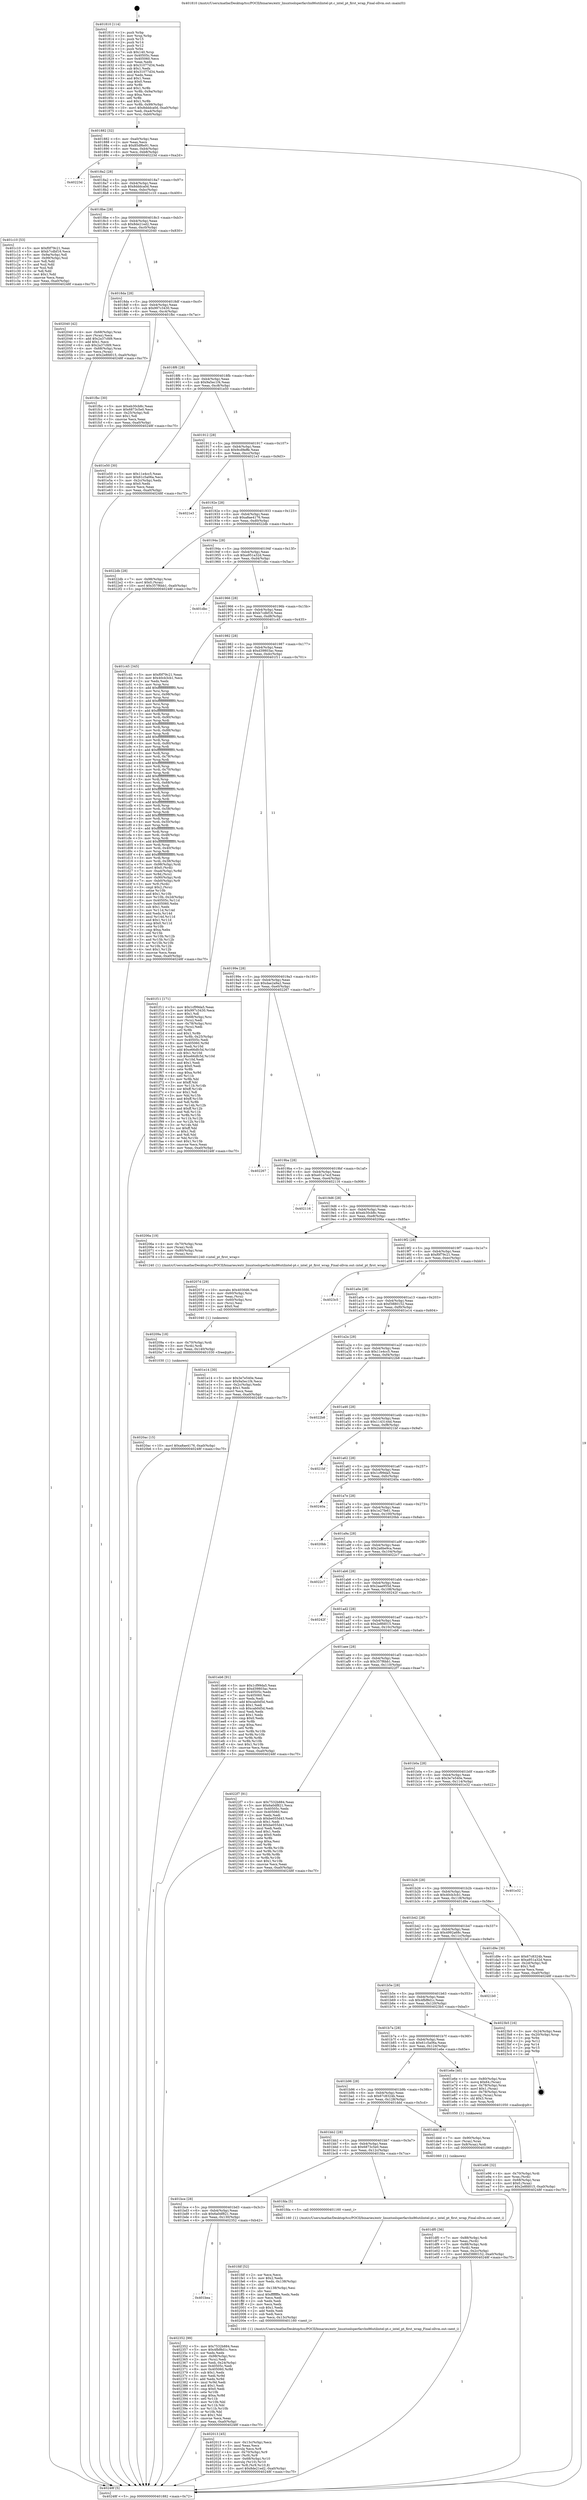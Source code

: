 digraph "0x401810" {
  label = "0x401810 (/mnt/c/Users/mathe/Desktop/tcc/POCII/binaries/extr_linuxtoolsperfarchx86utilintel-pt.c_intel_pt_first_wrap_Final-ollvm.out::main(0))"
  labelloc = "t"
  node[shape=record]

  Entry [label="",width=0.3,height=0.3,shape=circle,fillcolor=black,style=filled]
  "0x401882" [label="{
     0x401882 [32]\l
     | [instrs]\l
     &nbsp;&nbsp;0x401882 \<+6\>: mov -0xa0(%rbp),%eax\l
     &nbsp;&nbsp;0x401888 \<+2\>: mov %eax,%ecx\l
     &nbsp;&nbsp;0x40188a \<+6\>: sub $0x85df6e91,%ecx\l
     &nbsp;&nbsp;0x401890 \<+6\>: mov %eax,-0xb4(%rbp)\l
     &nbsp;&nbsp;0x401896 \<+6\>: mov %ecx,-0xb8(%rbp)\l
     &nbsp;&nbsp;0x40189c \<+6\>: je 000000000040223d \<main+0xa2d\>\l
  }"]
  "0x40223d" [label="{
     0x40223d\l
  }", style=dashed]
  "0x4018a2" [label="{
     0x4018a2 [28]\l
     | [instrs]\l
     &nbsp;&nbsp;0x4018a2 \<+5\>: jmp 00000000004018a7 \<main+0x97\>\l
     &nbsp;&nbsp;0x4018a7 \<+6\>: mov -0xb4(%rbp),%eax\l
     &nbsp;&nbsp;0x4018ad \<+5\>: sub $0x8dddca0d,%eax\l
     &nbsp;&nbsp;0x4018b2 \<+6\>: mov %eax,-0xbc(%rbp)\l
     &nbsp;&nbsp;0x4018b8 \<+6\>: je 0000000000401c10 \<main+0x400\>\l
  }"]
  Exit [label="",width=0.3,height=0.3,shape=circle,fillcolor=black,style=filled,peripheries=2]
  "0x401c10" [label="{
     0x401c10 [53]\l
     | [instrs]\l
     &nbsp;&nbsp;0x401c10 \<+5\>: mov $0xf0f79c21,%eax\l
     &nbsp;&nbsp;0x401c15 \<+5\>: mov $0xb7cdbf16,%ecx\l
     &nbsp;&nbsp;0x401c1a \<+6\>: mov -0x9a(%rbp),%dl\l
     &nbsp;&nbsp;0x401c20 \<+7\>: mov -0x99(%rbp),%sil\l
     &nbsp;&nbsp;0x401c27 \<+3\>: mov %dl,%dil\l
     &nbsp;&nbsp;0x401c2a \<+3\>: and %sil,%dil\l
     &nbsp;&nbsp;0x401c2d \<+3\>: xor %sil,%dl\l
     &nbsp;&nbsp;0x401c30 \<+3\>: or %dl,%dil\l
     &nbsp;&nbsp;0x401c33 \<+4\>: test $0x1,%dil\l
     &nbsp;&nbsp;0x401c37 \<+3\>: cmovne %ecx,%eax\l
     &nbsp;&nbsp;0x401c3a \<+6\>: mov %eax,-0xa0(%rbp)\l
     &nbsp;&nbsp;0x401c40 \<+5\>: jmp 000000000040248f \<main+0xc7f\>\l
  }"]
  "0x4018be" [label="{
     0x4018be [28]\l
     | [instrs]\l
     &nbsp;&nbsp;0x4018be \<+5\>: jmp 00000000004018c3 \<main+0xb3\>\l
     &nbsp;&nbsp;0x4018c3 \<+6\>: mov -0xb4(%rbp),%eax\l
     &nbsp;&nbsp;0x4018c9 \<+5\>: sub $0x8de21ed2,%eax\l
     &nbsp;&nbsp;0x4018ce \<+6\>: mov %eax,-0xc0(%rbp)\l
     &nbsp;&nbsp;0x4018d4 \<+6\>: je 0000000000402040 \<main+0x830\>\l
  }"]
  "0x40248f" [label="{
     0x40248f [5]\l
     | [instrs]\l
     &nbsp;&nbsp;0x40248f \<+5\>: jmp 0000000000401882 \<main+0x72\>\l
  }"]
  "0x401810" [label="{
     0x401810 [114]\l
     | [instrs]\l
     &nbsp;&nbsp;0x401810 \<+1\>: push %rbp\l
     &nbsp;&nbsp;0x401811 \<+3\>: mov %rsp,%rbp\l
     &nbsp;&nbsp;0x401814 \<+2\>: push %r15\l
     &nbsp;&nbsp;0x401816 \<+2\>: push %r14\l
     &nbsp;&nbsp;0x401818 \<+2\>: push %r12\l
     &nbsp;&nbsp;0x40181a \<+1\>: push %rbx\l
     &nbsp;&nbsp;0x40181b \<+7\>: sub $0x140,%rsp\l
     &nbsp;&nbsp;0x401822 \<+7\>: mov 0x40505c,%eax\l
     &nbsp;&nbsp;0x401829 \<+7\>: mov 0x405060,%ecx\l
     &nbsp;&nbsp;0x401830 \<+2\>: mov %eax,%edx\l
     &nbsp;&nbsp;0x401832 \<+6\>: sub $0x31077d34,%edx\l
     &nbsp;&nbsp;0x401838 \<+3\>: sub $0x1,%edx\l
     &nbsp;&nbsp;0x40183b \<+6\>: add $0x31077d34,%edx\l
     &nbsp;&nbsp;0x401841 \<+3\>: imul %edx,%eax\l
     &nbsp;&nbsp;0x401844 \<+3\>: and $0x1,%eax\l
     &nbsp;&nbsp;0x401847 \<+3\>: cmp $0x0,%eax\l
     &nbsp;&nbsp;0x40184a \<+4\>: sete %r8b\l
     &nbsp;&nbsp;0x40184e \<+4\>: and $0x1,%r8b\l
     &nbsp;&nbsp;0x401852 \<+7\>: mov %r8b,-0x9a(%rbp)\l
     &nbsp;&nbsp;0x401859 \<+3\>: cmp $0xa,%ecx\l
     &nbsp;&nbsp;0x40185c \<+4\>: setl %r8b\l
     &nbsp;&nbsp;0x401860 \<+4\>: and $0x1,%r8b\l
     &nbsp;&nbsp;0x401864 \<+7\>: mov %r8b,-0x99(%rbp)\l
     &nbsp;&nbsp;0x40186b \<+10\>: movl $0x8dddca0d,-0xa0(%rbp)\l
     &nbsp;&nbsp;0x401875 \<+6\>: mov %edi,-0xa4(%rbp)\l
     &nbsp;&nbsp;0x40187b \<+7\>: mov %rsi,-0xb0(%rbp)\l
  }"]
  "0x401bea" [label="{
     0x401bea\l
  }", style=dashed]
  "0x402040" [label="{
     0x402040 [42]\l
     | [instrs]\l
     &nbsp;&nbsp;0x402040 \<+4\>: mov -0x68(%rbp),%rax\l
     &nbsp;&nbsp;0x402044 \<+2\>: mov (%rax),%ecx\l
     &nbsp;&nbsp;0x402046 \<+6\>: add $0x2a37cfd9,%ecx\l
     &nbsp;&nbsp;0x40204c \<+3\>: add $0x1,%ecx\l
     &nbsp;&nbsp;0x40204f \<+6\>: sub $0x2a37cfd9,%ecx\l
     &nbsp;&nbsp;0x402055 \<+4\>: mov -0x68(%rbp),%rax\l
     &nbsp;&nbsp;0x402059 \<+2\>: mov %ecx,(%rax)\l
     &nbsp;&nbsp;0x40205b \<+10\>: movl $0x2e8fd015,-0xa0(%rbp)\l
     &nbsp;&nbsp;0x402065 \<+5\>: jmp 000000000040248f \<main+0xc7f\>\l
  }"]
  "0x4018da" [label="{
     0x4018da [28]\l
     | [instrs]\l
     &nbsp;&nbsp;0x4018da \<+5\>: jmp 00000000004018df \<main+0xcf\>\l
     &nbsp;&nbsp;0x4018df \<+6\>: mov -0xb4(%rbp),%eax\l
     &nbsp;&nbsp;0x4018e5 \<+5\>: sub $0x997c3430,%eax\l
     &nbsp;&nbsp;0x4018ea \<+6\>: mov %eax,-0xc4(%rbp)\l
     &nbsp;&nbsp;0x4018f0 \<+6\>: je 0000000000401fbc \<main+0x7ac\>\l
  }"]
  "0x402352" [label="{
     0x402352 [99]\l
     | [instrs]\l
     &nbsp;&nbsp;0x402352 \<+5\>: mov $0x7532b884,%eax\l
     &nbsp;&nbsp;0x402357 \<+5\>: mov $0x4fbf8d1c,%ecx\l
     &nbsp;&nbsp;0x40235c \<+2\>: xor %edx,%edx\l
     &nbsp;&nbsp;0x40235e \<+7\>: mov -0x98(%rbp),%rsi\l
     &nbsp;&nbsp;0x402365 \<+2\>: mov (%rsi),%edi\l
     &nbsp;&nbsp;0x402367 \<+3\>: mov %edi,-0x24(%rbp)\l
     &nbsp;&nbsp;0x40236a \<+7\>: mov 0x40505c,%edi\l
     &nbsp;&nbsp;0x402371 \<+8\>: mov 0x405060,%r8d\l
     &nbsp;&nbsp;0x402379 \<+3\>: sub $0x1,%edx\l
     &nbsp;&nbsp;0x40237c \<+3\>: mov %edi,%r9d\l
     &nbsp;&nbsp;0x40237f \<+3\>: add %edx,%r9d\l
     &nbsp;&nbsp;0x402382 \<+4\>: imul %r9d,%edi\l
     &nbsp;&nbsp;0x402386 \<+3\>: and $0x1,%edi\l
     &nbsp;&nbsp;0x402389 \<+3\>: cmp $0x0,%edi\l
     &nbsp;&nbsp;0x40238c \<+4\>: sete %r10b\l
     &nbsp;&nbsp;0x402390 \<+4\>: cmp $0xa,%r8d\l
     &nbsp;&nbsp;0x402394 \<+4\>: setl %r11b\l
     &nbsp;&nbsp;0x402398 \<+3\>: mov %r10b,%bl\l
     &nbsp;&nbsp;0x40239b \<+3\>: and %r11b,%bl\l
     &nbsp;&nbsp;0x40239e \<+3\>: xor %r11b,%r10b\l
     &nbsp;&nbsp;0x4023a1 \<+3\>: or %r10b,%bl\l
     &nbsp;&nbsp;0x4023a4 \<+3\>: test $0x1,%bl\l
     &nbsp;&nbsp;0x4023a7 \<+3\>: cmovne %ecx,%eax\l
     &nbsp;&nbsp;0x4023aa \<+6\>: mov %eax,-0xa0(%rbp)\l
     &nbsp;&nbsp;0x4023b0 \<+5\>: jmp 000000000040248f \<main+0xc7f\>\l
  }"]
  "0x401fbc" [label="{
     0x401fbc [30]\l
     | [instrs]\l
     &nbsp;&nbsp;0x401fbc \<+5\>: mov $0xeb30cb8c,%eax\l
     &nbsp;&nbsp;0x401fc1 \<+5\>: mov $0x6873c5e0,%ecx\l
     &nbsp;&nbsp;0x401fc6 \<+3\>: mov -0x25(%rbp),%dl\l
     &nbsp;&nbsp;0x401fc9 \<+3\>: test $0x1,%dl\l
     &nbsp;&nbsp;0x401fcc \<+3\>: cmovne %ecx,%eax\l
     &nbsp;&nbsp;0x401fcf \<+6\>: mov %eax,-0xa0(%rbp)\l
     &nbsp;&nbsp;0x401fd5 \<+5\>: jmp 000000000040248f \<main+0xc7f\>\l
  }"]
  "0x4018f6" [label="{
     0x4018f6 [28]\l
     | [instrs]\l
     &nbsp;&nbsp;0x4018f6 \<+5\>: jmp 00000000004018fb \<main+0xeb\>\l
     &nbsp;&nbsp;0x4018fb \<+6\>: mov -0xb4(%rbp),%eax\l
     &nbsp;&nbsp;0x401901 \<+5\>: sub $0x9a5ec1f4,%eax\l
     &nbsp;&nbsp;0x401906 \<+6\>: mov %eax,-0xc8(%rbp)\l
     &nbsp;&nbsp;0x40190c \<+6\>: je 0000000000401e50 \<main+0x640\>\l
  }"]
  "0x4020ac" [label="{
     0x4020ac [15]\l
     | [instrs]\l
     &nbsp;&nbsp;0x4020ac \<+10\>: movl $0xa8ae4176,-0xa0(%rbp)\l
     &nbsp;&nbsp;0x4020b6 \<+5\>: jmp 000000000040248f \<main+0xc7f\>\l
  }"]
  "0x401e50" [label="{
     0x401e50 [30]\l
     | [instrs]\l
     &nbsp;&nbsp;0x401e50 \<+5\>: mov $0x11e4cc5,%eax\l
     &nbsp;&nbsp;0x401e55 \<+5\>: mov $0x61c5a06a,%ecx\l
     &nbsp;&nbsp;0x401e5a \<+3\>: mov -0x2c(%rbp),%edx\l
     &nbsp;&nbsp;0x401e5d \<+3\>: cmp $0x0,%edx\l
     &nbsp;&nbsp;0x401e60 \<+3\>: cmove %ecx,%eax\l
     &nbsp;&nbsp;0x401e63 \<+6\>: mov %eax,-0xa0(%rbp)\l
     &nbsp;&nbsp;0x401e69 \<+5\>: jmp 000000000040248f \<main+0xc7f\>\l
  }"]
  "0x401912" [label="{
     0x401912 [28]\l
     | [instrs]\l
     &nbsp;&nbsp;0x401912 \<+5\>: jmp 0000000000401917 \<main+0x107\>\l
     &nbsp;&nbsp;0x401917 \<+6\>: mov -0xb4(%rbp),%eax\l
     &nbsp;&nbsp;0x40191d \<+5\>: sub $0x9cd9effe,%eax\l
     &nbsp;&nbsp;0x401922 \<+6\>: mov %eax,-0xcc(%rbp)\l
     &nbsp;&nbsp;0x401928 \<+6\>: je 00000000004021e3 \<main+0x9d3\>\l
  }"]
  "0x40209a" [label="{
     0x40209a [18]\l
     | [instrs]\l
     &nbsp;&nbsp;0x40209a \<+4\>: mov -0x70(%rbp),%rdi\l
     &nbsp;&nbsp;0x40209e \<+3\>: mov (%rdi),%rdi\l
     &nbsp;&nbsp;0x4020a1 \<+6\>: mov %eax,-0x140(%rbp)\l
     &nbsp;&nbsp;0x4020a7 \<+5\>: call 0000000000401030 \<free@plt\>\l
     | [calls]\l
     &nbsp;&nbsp;0x401030 \{1\} (unknown)\l
  }"]
  "0x4021e3" [label="{
     0x4021e3\l
  }", style=dashed]
  "0x40192e" [label="{
     0x40192e [28]\l
     | [instrs]\l
     &nbsp;&nbsp;0x40192e \<+5\>: jmp 0000000000401933 \<main+0x123\>\l
     &nbsp;&nbsp;0x401933 \<+6\>: mov -0xb4(%rbp),%eax\l
     &nbsp;&nbsp;0x401939 \<+5\>: sub $0xa8ae4176,%eax\l
     &nbsp;&nbsp;0x40193e \<+6\>: mov %eax,-0xd0(%rbp)\l
     &nbsp;&nbsp;0x401944 \<+6\>: je 00000000004022db \<main+0xacb\>\l
  }"]
  "0x40207d" [label="{
     0x40207d [29]\l
     | [instrs]\l
     &nbsp;&nbsp;0x40207d \<+10\>: movabs $0x4030d6,%rdi\l
     &nbsp;&nbsp;0x402087 \<+4\>: mov -0x60(%rbp),%rsi\l
     &nbsp;&nbsp;0x40208b \<+2\>: mov %eax,(%rsi)\l
     &nbsp;&nbsp;0x40208d \<+4\>: mov -0x60(%rbp),%rsi\l
     &nbsp;&nbsp;0x402091 \<+2\>: mov (%rsi),%esi\l
     &nbsp;&nbsp;0x402093 \<+2\>: mov $0x0,%al\l
     &nbsp;&nbsp;0x402095 \<+5\>: call 0000000000401040 \<printf@plt\>\l
     | [calls]\l
     &nbsp;&nbsp;0x401040 \{1\} (unknown)\l
  }"]
  "0x4022db" [label="{
     0x4022db [28]\l
     | [instrs]\l
     &nbsp;&nbsp;0x4022db \<+7\>: mov -0x98(%rbp),%rax\l
     &nbsp;&nbsp;0x4022e2 \<+6\>: movl $0x0,(%rax)\l
     &nbsp;&nbsp;0x4022e8 \<+10\>: movl $0x357f6bb1,-0xa0(%rbp)\l
     &nbsp;&nbsp;0x4022f2 \<+5\>: jmp 000000000040248f \<main+0xc7f\>\l
  }"]
  "0x40194a" [label="{
     0x40194a [28]\l
     | [instrs]\l
     &nbsp;&nbsp;0x40194a \<+5\>: jmp 000000000040194f \<main+0x13f\>\l
     &nbsp;&nbsp;0x40194f \<+6\>: mov -0xb4(%rbp),%eax\l
     &nbsp;&nbsp;0x401955 \<+5\>: sub $0xa951a32d,%eax\l
     &nbsp;&nbsp;0x40195a \<+6\>: mov %eax,-0xd4(%rbp)\l
     &nbsp;&nbsp;0x401960 \<+6\>: je 0000000000401dbc \<main+0x5ac\>\l
  }"]
  "0x402013" [label="{
     0x402013 [45]\l
     | [instrs]\l
     &nbsp;&nbsp;0x402013 \<+6\>: mov -0x13c(%rbp),%ecx\l
     &nbsp;&nbsp;0x402019 \<+3\>: imul %eax,%ecx\l
     &nbsp;&nbsp;0x40201c \<+3\>: movslq %ecx,%r8\l
     &nbsp;&nbsp;0x40201f \<+4\>: mov -0x70(%rbp),%r9\l
     &nbsp;&nbsp;0x402023 \<+3\>: mov (%r9),%r9\l
     &nbsp;&nbsp;0x402026 \<+4\>: mov -0x68(%rbp),%r10\l
     &nbsp;&nbsp;0x40202a \<+3\>: movslq (%r10),%r10\l
     &nbsp;&nbsp;0x40202d \<+4\>: mov %r8,(%r9,%r10,8)\l
     &nbsp;&nbsp;0x402031 \<+10\>: movl $0x8de21ed2,-0xa0(%rbp)\l
     &nbsp;&nbsp;0x40203b \<+5\>: jmp 000000000040248f \<main+0xc7f\>\l
  }"]
  "0x401dbc" [label="{
     0x401dbc\l
  }", style=dashed]
  "0x401966" [label="{
     0x401966 [28]\l
     | [instrs]\l
     &nbsp;&nbsp;0x401966 \<+5\>: jmp 000000000040196b \<main+0x15b\>\l
     &nbsp;&nbsp;0x40196b \<+6\>: mov -0xb4(%rbp),%eax\l
     &nbsp;&nbsp;0x401971 \<+5\>: sub $0xb7cdbf16,%eax\l
     &nbsp;&nbsp;0x401976 \<+6\>: mov %eax,-0xd8(%rbp)\l
     &nbsp;&nbsp;0x40197c \<+6\>: je 0000000000401c45 \<main+0x435\>\l
  }"]
  "0x401fdf" [label="{
     0x401fdf [52]\l
     | [instrs]\l
     &nbsp;&nbsp;0x401fdf \<+2\>: xor %ecx,%ecx\l
     &nbsp;&nbsp;0x401fe1 \<+5\>: mov $0x2,%edx\l
     &nbsp;&nbsp;0x401fe6 \<+6\>: mov %edx,-0x138(%rbp)\l
     &nbsp;&nbsp;0x401fec \<+1\>: cltd\l
     &nbsp;&nbsp;0x401fed \<+6\>: mov -0x138(%rbp),%esi\l
     &nbsp;&nbsp;0x401ff3 \<+2\>: idiv %esi\l
     &nbsp;&nbsp;0x401ff5 \<+6\>: imul $0xfffffffe,%edx,%edx\l
     &nbsp;&nbsp;0x401ffb \<+2\>: mov %ecx,%edi\l
     &nbsp;&nbsp;0x401ffd \<+2\>: sub %edx,%edi\l
     &nbsp;&nbsp;0x401fff \<+2\>: mov %ecx,%edx\l
     &nbsp;&nbsp;0x402001 \<+3\>: sub $0x1,%edx\l
     &nbsp;&nbsp;0x402004 \<+2\>: add %edx,%edi\l
     &nbsp;&nbsp;0x402006 \<+2\>: sub %edi,%ecx\l
     &nbsp;&nbsp;0x402008 \<+6\>: mov %ecx,-0x13c(%rbp)\l
     &nbsp;&nbsp;0x40200e \<+5\>: call 0000000000401160 \<next_i\>\l
     | [calls]\l
     &nbsp;&nbsp;0x401160 \{1\} (/mnt/c/Users/mathe/Desktop/tcc/POCII/binaries/extr_linuxtoolsperfarchx86utilintel-pt.c_intel_pt_first_wrap_Final-ollvm.out::next_i)\l
  }"]
  "0x401c45" [label="{
     0x401c45 [345]\l
     | [instrs]\l
     &nbsp;&nbsp;0x401c45 \<+5\>: mov $0xf0f79c21,%eax\l
     &nbsp;&nbsp;0x401c4a \<+5\>: mov $0x40cb3cb1,%ecx\l
     &nbsp;&nbsp;0x401c4f \<+2\>: xor %edx,%edx\l
     &nbsp;&nbsp;0x401c51 \<+3\>: mov %rsp,%rsi\l
     &nbsp;&nbsp;0x401c54 \<+4\>: add $0xfffffffffffffff0,%rsi\l
     &nbsp;&nbsp;0x401c58 \<+3\>: mov %rsi,%rsp\l
     &nbsp;&nbsp;0x401c5b \<+7\>: mov %rsi,-0x98(%rbp)\l
     &nbsp;&nbsp;0x401c62 \<+3\>: mov %rsp,%rsi\l
     &nbsp;&nbsp;0x401c65 \<+4\>: add $0xfffffffffffffff0,%rsi\l
     &nbsp;&nbsp;0x401c69 \<+3\>: mov %rsi,%rsp\l
     &nbsp;&nbsp;0x401c6c \<+3\>: mov %rsp,%rdi\l
     &nbsp;&nbsp;0x401c6f \<+4\>: add $0xfffffffffffffff0,%rdi\l
     &nbsp;&nbsp;0x401c73 \<+3\>: mov %rdi,%rsp\l
     &nbsp;&nbsp;0x401c76 \<+7\>: mov %rdi,-0x90(%rbp)\l
     &nbsp;&nbsp;0x401c7d \<+3\>: mov %rsp,%rdi\l
     &nbsp;&nbsp;0x401c80 \<+4\>: add $0xfffffffffffffff0,%rdi\l
     &nbsp;&nbsp;0x401c84 \<+3\>: mov %rdi,%rsp\l
     &nbsp;&nbsp;0x401c87 \<+7\>: mov %rdi,-0x88(%rbp)\l
     &nbsp;&nbsp;0x401c8e \<+3\>: mov %rsp,%rdi\l
     &nbsp;&nbsp;0x401c91 \<+4\>: add $0xfffffffffffffff0,%rdi\l
     &nbsp;&nbsp;0x401c95 \<+3\>: mov %rdi,%rsp\l
     &nbsp;&nbsp;0x401c98 \<+4\>: mov %rdi,-0x80(%rbp)\l
     &nbsp;&nbsp;0x401c9c \<+3\>: mov %rsp,%rdi\l
     &nbsp;&nbsp;0x401c9f \<+4\>: add $0xfffffffffffffff0,%rdi\l
     &nbsp;&nbsp;0x401ca3 \<+3\>: mov %rdi,%rsp\l
     &nbsp;&nbsp;0x401ca6 \<+4\>: mov %rdi,-0x78(%rbp)\l
     &nbsp;&nbsp;0x401caa \<+3\>: mov %rsp,%rdi\l
     &nbsp;&nbsp;0x401cad \<+4\>: add $0xfffffffffffffff0,%rdi\l
     &nbsp;&nbsp;0x401cb1 \<+3\>: mov %rdi,%rsp\l
     &nbsp;&nbsp;0x401cb4 \<+4\>: mov %rdi,-0x70(%rbp)\l
     &nbsp;&nbsp;0x401cb8 \<+3\>: mov %rsp,%rdi\l
     &nbsp;&nbsp;0x401cbb \<+4\>: add $0xfffffffffffffff0,%rdi\l
     &nbsp;&nbsp;0x401cbf \<+3\>: mov %rdi,%rsp\l
     &nbsp;&nbsp;0x401cc2 \<+4\>: mov %rdi,-0x68(%rbp)\l
     &nbsp;&nbsp;0x401cc6 \<+3\>: mov %rsp,%rdi\l
     &nbsp;&nbsp;0x401cc9 \<+4\>: add $0xfffffffffffffff0,%rdi\l
     &nbsp;&nbsp;0x401ccd \<+3\>: mov %rdi,%rsp\l
     &nbsp;&nbsp;0x401cd0 \<+4\>: mov %rdi,-0x60(%rbp)\l
     &nbsp;&nbsp;0x401cd4 \<+3\>: mov %rsp,%rdi\l
     &nbsp;&nbsp;0x401cd7 \<+4\>: add $0xfffffffffffffff0,%rdi\l
     &nbsp;&nbsp;0x401cdb \<+3\>: mov %rdi,%rsp\l
     &nbsp;&nbsp;0x401cde \<+4\>: mov %rdi,-0x58(%rbp)\l
     &nbsp;&nbsp;0x401ce2 \<+3\>: mov %rsp,%rdi\l
     &nbsp;&nbsp;0x401ce5 \<+4\>: add $0xfffffffffffffff0,%rdi\l
     &nbsp;&nbsp;0x401ce9 \<+3\>: mov %rdi,%rsp\l
     &nbsp;&nbsp;0x401cec \<+4\>: mov %rdi,-0x50(%rbp)\l
     &nbsp;&nbsp;0x401cf0 \<+3\>: mov %rsp,%rdi\l
     &nbsp;&nbsp;0x401cf3 \<+4\>: add $0xfffffffffffffff0,%rdi\l
     &nbsp;&nbsp;0x401cf7 \<+3\>: mov %rdi,%rsp\l
     &nbsp;&nbsp;0x401cfa \<+4\>: mov %rdi,-0x48(%rbp)\l
     &nbsp;&nbsp;0x401cfe \<+3\>: mov %rsp,%rdi\l
     &nbsp;&nbsp;0x401d01 \<+4\>: add $0xfffffffffffffff0,%rdi\l
     &nbsp;&nbsp;0x401d05 \<+3\>: mov %rdi,%rsp\l
     &nbsp;&nbsp;0x401d08 \<+4\>: mov %rdi,-0x40(%rbp)\l
     &nbsp;&nbsp;0x401d0c \<+3\>: mov %rsp,%rdi\l
     &nbsp;&nbsp;0x401d0f \<+4\>: add $0xfffffffffffffff0,%rdi\l
     &nbsp;&nbsp;0x401d13 \<+3\>: mov %rdi,%rsp\l
     &nbsp;&nbsp;0x401d16 \<+4\>: mov %rdi,-0x38(%rbp)\l
     &nbsp;&nbsp;0x401d1a \<+7\>: mov -0x98(%rbp),%rdi\l
     &nbsp;&nbsp;0x401d21 \<+6\>: movl $0x0,(%rdi)\l
     &nbsp;&nbsp;0x401d27 \<+7\>: mov -0xa4(%rbp),%r8d\l
     &nbsp;&nbsp;0x401d2e \<+3\>: mov %r8d,(%rsi)\l
     &nbsp;&nbsp;0x401d31 \<+7\>: mov -0x90(%rbp),%rdi\l
     &nbsp;&nbsp;0x401d38 \<+7\>: mov -0xb0(%rbp),%r9\l
     &nbsp;&nbsp;0x401d3f \<+3\>: mov %r9,(%rdi)\l
     &nbsp;&nbsp;0x401d42 \<+3\>: cmpl $0x2,(%rsi)\l
     &nbsp;&nbsp;0x401d45 \<+4\>: setne %r10b\l
     &nbsp;&nbsp;0x401d49 \<+4\>: and $0x1,%r10b\l
     &nbsp;&nbsp;0x401d4d \<+4\>: mov %r10b,-0x2d(%rbp)\l
     &nbsp;&nbsp;0x401d51 \<+8\>: mov 0x40505c,%r11d\l
     &nbsp;&nbsp;0x401d59 \<+7\>: mov 0x405060,%ebx\l
     &nbsp;&nbsp;0x401d60 \<+3\>: sub $0x1,%edx\l
     &nbsp;&nbsp;0x401d63 \<+3\>: mov %r11d,%r14d\l
     &nbsp;&nbsp;0x401d66 \<+3\>: add %edx,%r14d\l
     &nbsp;&nbsp;0x401d69 \<+4\>: imul %r14d,%r11d\l
     &nbsp;&nbsp;0x401d6d \<+4\>: and $0x1,%r11d\l
     &nbsp;&nbsp;0x401d71 \<+4\>: cmp $0x0,%r11d\l
     &nbsp;&nbsp;0x401d75 \<+4\>: sete %r10b\l
     &nbsp;&nbsp;0x401d79 \<+3\>: cmp $0xa,%ebx\l
     &nbsp;&nbsp;0x401d7c \<+4\>: setl %r15b\l
     &nbsp;&nbsp;0x401d80 \<+3\>: mov %r10b,%r12b\l
     &nbsp;&nbsp;0x401d83 \<+3\>: and %r15b,%r12b\l
     &nbsp;&nbsp;0x401d86 \<+3\>: xor %r15b,%r10b\l
     &nbsp;&nbsp;0x401d89 \<+3\>: or %r10b,%r12b\l
     &nbsp;&nbsp;0x401d8c \<+4\>: test $0x1,%r12b\l
     &nbsp;&nbsp;0x401d90 \<+3\>: cmovne %ecx,%eax\l
     &nbsp;&nbsp;0x401d93 \<+6\>: mov %eax,-0xa0(%rbp)\l
     &nbsp;&nbsp;0x401d99 \<+5\>: jmp 000000000040248f \<main+0xc7f\>\l
  }"]
  "0x401982" [label="{
     0x401982 [28]\l
     | [instrs]\l
     &nbsp;&nbsp;0x401982 \<+5\>: jmp 0000000000401987 \<main+0x177\>\l
     &nbsp;&nbsp;0x401987 \<+6\>: mov -0xb4(%rbp),%eax\l
     &nbsp;&nbsp;0x40198d \<+5\>: sub $0xd39803ac,%eax\l
     &nbsp;&nbsp;0x401992 \<+6\>: mov %eax,-0xdc(%rbp)\l
     &nbsp;&nbsp;0x401998 \<+6\>: je 0000000000401f11 \<main+0x701\>\l
  }"]
  "0x401bce" [label="{
     0x401bce [28]\l
     | [instrs]\l
     &nbsp;&nbsp;0x401bce \<+5\>: jmp 0000000000401bd3 \<main+0x3c3\>\l
     &nbsp;&nbsp;0x401bd3 \<+6\>: mov -0xb4(%rbp),%eax\l
     &nbsp;&nbsp;0x401bd9 \<+5\>: sub $0x6a0df821,%eax\l
     &nbsp;&nbsp;0x401bde \<+6\>: mov %eax,-0x130(%rbp)\l
     &nbsp;&nbsp;0x401be4 \<+6\>: je 0000000000402352 \<main+0xb42\>\l
  }"]
  "0x401fda" [label="{
     0x401fda [5]\l
     | [instrs]\l
     &nbsp;&nbsp;0x401fda \<+5\>: call 0000000000401160 \<next_i\>\l
     | [calls]\l
     &nbsp;&nbsp;0x401160 \{1\} (/mnt/c/Users/mathe/Desktop/tcc/POCII/binaries/extr_linuxtoolsperfarchx86utilintel-pt.c_intel_pt_first_wrap_Final-ollvm.out::next_i)\l
  }"]
  "0x401f11" [label="{
     0x401f11 [171]\l
     | [instrs]\l
     &nbsp;&nbsp;0x401f11 \<+5\>: mov $0x1cf99da5,%eax\l
     &nbsp;&nbsp;0x401f16 \<+5\>: mov $0x997c3430,%ecx\l
     &nbsp;&nbsp;0x401f1b \<+2\>: mov $0x1,%dl\l
     &nbsp;&nbsp;0x401f1d \<+4\>: mov -0x68(%rbp),%rsi\l
     &nbsp;&nbsp;0x401f21 \<+2\>: mov (%rsi),%edi\l
     &nbsp;&nbsp;0x401f23 \<+4\>: mov -0x78(%rbp),%rsi\l
     &nbsp;&nbsp;0x401f27 \<+2\>: cmp (%rsi),%edi\l
     &nbsp;&nbsp;0x401f29 \<+4\>: setl %r8b\l
     &nbsp;&nbsp;0x401f2d \<+4\>: and $0x1,%r8b\l
     &nbsp;&nbsp;0x401f31 \<+4\>: mov %r8b,-0x25(%rbp)\l
     &nbsp;&nbsp;0x401f35 \<+7\>: mov 0x40505c,%edi\l
     &nbsp;&nbsp;0x401f3c \<+8\>: mov 0x405060,%r9d\l
     &nbsp;&nbsp;0x401f44 \<+3\>: mov %edi,%r10d\l
     &nbsp;&nbsp;0x401f47 \<+7\>: add $0xe66dfc5d,%r10d\l
     &nbsp;&nbsp;0x401f4e \<+4\>: sub $0x1,%r10d\l
     &nbsp;&nbsp;0x401f52 \<+7\>: sub $0xe66dfc5d,%r10d\l
     &nbsp;&nbsp;0x401f59 \<+4\>: imul %r10d,%edi\l
     &nbsp;&nbsp;0x401f5d \<+3\>: and $0x1,%edi\l
     &nbsp;&nbsp;0x401f60 \<+3\>: cmp $0x0,%edi\l
     &nbsp;&nbsp;0x401f63 \<+4\>: sete %r8b\l
     &nbsp;&nbsp;0x401f67 \<+4\>: cmp $0xa,%r9d\l
     &nbsp;&nbsp;0x401f6b \<+4\>: setl %r11b\l
     &nbsp;&nbsp;0x401f6f \<+3\>: mov %r8b,%bl\l
     &nbsp;&nbsp;0x401f72 \<+3\>: xor $0xff,%bl\l
     &nbsp;&nbsp;0x401f75 \<+3\>: mov %r11b,%r14b\l
     &nbsp;&nbsp;0x401f78 \<+4\>: xor $0xff,%r14b\l
     &nbsp;&nbsp;0x401f7c \<+3\>: xor $0x1,%dl\l
     &nbsp;&nbsp;0x401f7f \<+3\>: mov %bl,%r15b\l
     &nbsp;&nbsp;0x401f82 \<+4\>: and $0xff,%r15b\l
     &nbsp;&nbsp;0x401f86 \<+3\>: and %dl,%r8b\l
     &nbsp;&nbsp;0x401f89 \<+3\>: mov %r14b,%r12b\l
     &nbsp;&nbsp;0x401f8c \<+4\>: and $0xff,%r12b\l
     &nbsp;&nbsp;0x401f90 \<+3\>: and %dl,%r11b\l
     &nbsp;&nbsp;0x401f93 \<+3\>: or %r8b,%r15b\l
     &nbsp;&nbsp;0x401f96 \<+3\>: or %r11b,%r12b\l
     &nbsp;&nbsp;0x401f99 \<+3\>: xor %r12b,%r15b\l
     &nbsp;&nbsp;0x401f9c \<+3\>: or %r14b,%bl\l
     &nbsp;&nbsp;0x401f9f \<+3\>: xor $0xff,%bl\l
     &nbsp;&nbsp;0x401fa2 \<+3\>: or $0x1,%dl\l
     &nbsp;&nbsp;0x401fa5 \<+2\>: and %dl,%bl\l
     &nbsp;&nbsp;0x401fa7 \<+3\>: or %bl,%r15b\l
     &nbsp;&nbsp;0x401faa \<+4\>: test $0x1,%r15b\l
     &nbsp;&nbsp;0x401fae \<+3\>: cmovne %ecx,%eax\l
     &nbsp;&nbsp;0x401fb1 \<+6\>: mov %eax,-0xa0(%rbp)\l
     &nbsp;&nbsp;0x401fb7 \<+5\>: jmp 000000000040248f \<main+0xc7f\>\l
  }"]
  "0x40199e" [label="{
     0x40199e [28]\l
     | [instrs]\l
     &nbsp;&nbsp;0x40199e \<+5\>: jmp 00000000004019a3 \<main+0x193\>\l
     &nbsp;&nbsp;0x4019a3 \<+6\>: mov -0xb4(%rbp),%eax\l
     &nbsp;&nbsp;0x4019a9 \<+5\>: sub $0xdae2a9a2,%eax\l
     &nbsp;&nbsp;0x4019ae \<+6\>: mov %eax,-0xe0(%rbp)\l
     &nbsp;&nbsp;0x4019b4 \<+6\>: je 0000000000402267 \<main+0xa57\>\l
  }"]
  "0x401e96" [label="{
     0x401e96 [32]\l
     | [instrs]\l
     &nbsp;&nbsp;0x401e96 \<+4\>: mov -0x70(%rbp),%rdi\l
     &nbsp;&nbsp;0x401e9a \<+3\>: mov %rax,(%rdi)\l
     &nbsp;&nbsp;0x401e9d \<+4\>: mov -0x68(%rbp),%rax\l
     &nbsp;&nbsp;0x401ea1 \<+6\>: movl $0x0,(%rax)\l
     &nbsp;&nbsp;0x401ea7 \<+10\>: movl $0x2e8fd015,-0xa0(%rbp)\l
     &nbsp;&nbsp;0x401eb1 \<+5\>: jmp 000000000040248f \<main+0xc7f\>\l
  }"]
  "0x402267" [label="{
     0x402267\l
  }", style=dashed]
  "0x4019ba" [label="{
     0x4019ba [28]\l
     | [instrs]\l
     &nbsp;&nbsp;0x4019ba \<+5\>: jmp 00000000004019bf \<main+0x1af\>\l
     &nbsp;&nbsp;0x4019bf \<+6\>: mov -0xb4(%rbp),%eax\l
     &nbsp;&nbsp;0x4019c5 \<+5\>: sub $0xe01a7ecf,%eax\l
     &nbsp;&nbsp;0x4019ca \<+6\>: mov %eax,-0xe4(%rbp)\l
     &nbsp;&nbsp;0x4019d0 \<+6\>: je 0000000000402116 \<main+0x906\>\l
  }"]
  "0x401df0" [label="{
     0x401df0 [36]\l
     | [instrs]\l
     &nbsp;&nbsp;0x401df0 \<+7\>: mov -0x88(%rbp),%rdi\l
     &nbsp;&nbsp;0x401df7 \<+2\>: mov %eax,(%rdi)\l
     &nbsp;&nbsp;0x401df9 \<+7\>: mov -0x88(%rbp),%rdi\l
     &nbsp;&nbsp;0x401e00 \<+2\>: mov (%rdi),%eax\l
     &nbsp;&nbsp;0x401e02 \<+3\>: mov %eax,-0x2c(%rbp)\l
     &nbsp;&nbsp;0x401e05 \<+10\>: movl $0xf3880152,-0xa0(%rbp)\l
     &nbsp;&nbsp;0x401e0f \<+5\>: jmp 000000000040248f \<main+0xc7f\>\l
  }"]
  "0x402116" [label="{
     0x402116\l
  }", style=dashed]
  "0x4019d6" [label="{
     0x4019d6 [28]\l
     | [instrs]\l
     &nbsp;&nbsp;0x4019d6 \<+5\>: jmp 00000000004019db \<main+0x1cb\>\l
     &nbsp;&nbsp;0x4019db \<+6\>: mov -0xb4(%rbp),%eax\l
     &nbsp;&nbsp;0x4019e1 \<+5\>: sub $0xeb30cb8c,%eax\l
     &nbsp;&nbsp;0x4019e6 \<+6\>: mov %eax,-0xe8(%rbp)\l
     &nbsp;&nbsp;0x4019ec \<+6\>: je 000000000040206a \<main+0x85a\>\l
  }"]
  "0x401bb2" [label="{
     0x401bb2 [28]\l
     | [instrs]\l
     &nbsp;&nbsp;0x401bb2 \<+5\>: jmp 0000000000401bb7 \<main+0x3a7\>\l
     &nbsp;&nbsp;0x401bb7 \<+6\>: mov -0xb4(%rbp),%eax\l
     &nbsp;&nbsp;0x401bbd \<+5\>: sub $0x6873c5e0,%eax\l
     &nbsp;&nbsp;0x401bc2 \<+6\>: mov %eax,-0x12c(%rbp)\l
     &nbsp;&nbsp;0x401bc8 \<+6\>: je 0000000000401fda \<main+0x7ca\>\l
  }"]
  "0x40206a" [label="{
     0x40206a [19]\l
     | [instrs]\l
     &nbsp;&nbsp;0x40206a \<+4\>: mov -0x70(%rbp),%rax\l
     &nbsp;&nbsp;0x40206e \<+3\>: mov (%rax),%rdi\l
     &nbsp;&nbsp;0x402071 \<+4\>: mov -0x80(%rbp),%rax\l
     &nbsp;&nbsp;0x402075 \<+3\>: mov (%rax),%rsi\l
     &nbsp;&nbsp;0x402078 \<+5\>: call 0000000000401240 \<intel_pt_first_wrap\>\l
     | [calls]\l
     &nbsp;&nbsp;0x401240 \{1\} (/mnt/c/Users/mathe/Desktop/tcc/POCII/binaries/extr_linuxtoolsperfarchx86utilintel-pt.c_intel_pt_first_wrap_Final-ollvm.out::intel_pt_first_wrap)\l
  }"]
  "0x4019f2" [label="{
     0x4019f2 [28]\l
     | [instrs]\l
     &nbsp;&nbsp;0x4019f2 \<+5\>: jmp 00000000004019f7 \<main+0x1e7\>\l
     &nbsp;&nbsp;0x4019f7 \<+6\>: mov -0xb4(%rbp),%eax\l
     &nbsp;&nbsp;0x4019fd \<+5\>: sub $0xf0f79c21,%eax\l
     &nbsp;&nbsp;0x401a02 \<+6\>: mov %eax,-0xec(%rbp)\l
     &nbsp;&nbsp;0x401a08 \<+6\>: je 00000000004023c5 \<main+0xbb5\>\l
  }"]
  "0x401ddd" [label="{
     0x401ddd [19]\l
     | [instrs]\l
     &nbsp;&nbsp;0x401ddd \<+7\>: mov -0x90(%rbp),%rax\l
     &nbsp;&nbsp;0x401de4 \<+3\>: mov (%rax),%rax\l
     &nbsp;&nbsp;0x401de7 \<+4\>: mov 0x8(%rax),%rdi\l
     &nbsp;&nbsp;0x401deb \<+5\>: call 0000000000401060 \<atoi@plt\>\l
     | [calls]\l
     &nbsp;&nbsp;0x401060 \{1\} (unknown)\l
  }"]
  "0x4023c5" [label="{
     0x4023c5\l
  }", style=dashed]
  "0x401a0e" [label="{
     0x401a0e [28]\l
     | [instrs]\l
     &nbsp;&nbsp;0x401a0e \<+5\>: jmp 0000000000401a13 \<main+0x203\>\l
     &nbsp;&nbsp;0x401a13 \<+6\>: mov -0xb4(%rbp),%eax\l
     &nbsp;&nbsp;0x401a19 \<+5\>: sub $0xf3880152,%eax\l
     &nbsp;&nbsp;0x401a1e \<+6\>: mov %eax,-0xf0(%rbp)\l
     &nbsp;&nbsp;0x401a24 \<+6\>: je 0000000000401e14 \<main+0x604\>\l
  }"]
  "0x401b96" [label="{
     0x401b96 [28]\l
     | [instrs]\l
     &nbsp;&nbsp;0x401b96 \<+5\>: jmp 0000000000401b9b \<main+0x38b\>\l
     &nbsp;&nbsp;0x401b9b \<+6\>: mov -0xb4(%rbp),%eax\l
     &nbsp;&nbsp;0x401ba1 \<+5\>: sub $0x67c8324b,%eax\l
     &nbsp;&nbsp;0x401ba6 \<+6\>: mov %eax,-0x128(%rbp)\l
     &nbsp;&nbsp;0x401bac \<+6\>: je 0000000000401ddd \<main+0x5cd\>\l
  }"]
  "0x401e14" [label="{
     0x401e14 [30]\l
     | [instrs]\l
     &nbsp;&nbsp;0x401e14 \<+5\>: mov $0x3e7e540e,%eax\l
     &nbsp;&nbsp;0x401e19 \<+5\>: mov $0x9a5ec1f4,%ecx\l
     &nbsp;&nbsp;0x401e1e \<+3\>: mov -0x2c(%rbp),%edx\l
     &nbsp;&nbsp;0x401e21 \<+3\>: cmp $0x1,%edx\l
     &nbsp;&nbsp;0x401e24 \<+3\>: cmovl %ecx,%eax\l
     &nbsp;&nbsp;0x401e27 \<+6\>: mov %eax,-0xa0(%rbp)\l
     &nbsp;&nbsp;0x401e2d \<+5\>: jmp 000000000040248f \<main+0xc7f\>\l
  }"]
  "0x401a2a" [label="{
     0x401a2a [28]\l
     | [instrs]\l
     &nbsp;&nbsp;0x401a2a \<+5\>: jmp 0000000000401a2f \<main+0x21f\>\l
     &nbsp;&nbsp;0x401a2f \<+6\>: mov -0xb4(%rbp),%eax\l
     &nbsp;&nbsp;0x401a35 \<+5\>: sub $0x11e4cc5,%eax\l
     &nbsp;&nbsp;0x401a3a \<+6\>: mov %eax,-0xf4(%rbp)\l
     &nbsp;&nbsp;0x401a40 \<+6\>: je 00000000004022b8 \<main+0xaa8\>\l
  }"]
  "0x401e6e" [label="{
     0x401e6e [40]\l
     | [instrs]\l
     &nbsp;&nbsp;0x401e6e \<+4\>: mov -0x80(%rbp),%rax\l
     &nbsp;&nbsp;0x401e72 \<+7\>: movq $0x64,(%rax)\l
     &nbsp;&nbsp;0x401e79 \<+4\>: mov -0x78(%rbp),%rax\l
     &nbsp;&nbsp;0x401e7d \<+6\>: movl $0x1,(%rax)\l
     &nbsp;&nbsp;0x401e83 \<+4\>: mov -0x78(%rbp),%rax\l
     &nbsp;&nbsp;0x401e87 \<+3\>: movslq (%rax),%rax\l
     &nbsp;&nbsp;0x401e8a \<+4\>: shl $0x3,%rax\l
     &nbsp;&nbsp;0x401e8e \<+3\>: mov %rax,%rdi\l
     &nbsp;&nbsp;0x401e91 \<+5\>: call 0000000000401050 \<malloc@plt\>\l
     | [calls]\l
     &nbsp;&nbsp;0x401050 \{1\} (unknown)\l
  }"]
  "0x4022b8" [label="{
     0x4022b8\l
  }", style=dashed]
  "0x401a46" [label="{
     0x401a46 [28]\l
     | [instrs]\l
     &nbsp;&nbsp;0x401a46 \<+5\>: jmp 0000000000401a4b \<main+0x23b\>\l
     &nbsp;&nbsp;0x401a4b \<+6\>: mov -0xb4(%rbp),%eax\l
     &nbsp;&nbsp;0x401a51 \<+5\>: sub $0x1143144d,%eax\l
     &nbsp;&nbsp;0x401a56 \<+6\>: mov %eax,-0xf8(%rbp)\l
     &nbsp;&nbsp;0x401a5c \<+6\>: je 00000000004021bf \<main+0x9af\>\l
  }"]
  "0x401b7a" [label="{
     0x401b7a [28]\l
     | [instrs]\l
     &nbsp;&nbsp;0x401b7a \<+5\>: jmp 0000000000401b7f \<main+0x36f\>\l
     &nbsp;&nbsp;0x401b7f \<+6\>: mov -0xb4(%rbp),%eax\l
     &nbsp;&nbsp;0x401b85 \<+5\>: sub $0x61c5a06a,%eax\l
     &nbsp;&nbsp;0x401b8a \<+6\>: mov %eax,-0x124(%rbp)\l
     &nbsp;&nbsp;0x401b90 \<+6\>: je 0000000000401e6e \<main+0x65e\>\l
  }"]
  "0x4021bf" [label="{
     0x4021bf\l
  }", style=dashed]
  "0x401a62" [label="{
     0x401a62 [28]\l
     | [instrs]\l
     &nbsp;&nbsp;0x401a62 \<+5\>: jmp 0000000000401a67 \<main+0x257\>\l
     &nbsp;&nbsp;0x401a67 \<+6\>: mov -0xb4(%rbp),%eax\l
     &nbsp;&nbsp;0x401a6d \<+5\>: sub $0x1cf99da5,%eax\l
     &nbsp;&nbsp;0x401a72 \<+6\>: mov %eax,-0xfc(%rbp)\l
     &nbsp;&nbsp;0x401a78 \<+6\>: je 000000000040240a \<main+0xbfa\>\l
  }"]
  "0x4023b5" [label="{
     0x4023b5 [16]\l
     | [instrs]\l
     &nbsp;&nbsp;0x4023b5 \<+3\>: mov -0x24(%rbp),%eax\l
     &nbsp;&nbsp;0x4023b8 \<+4\>: lea -0x20(%rbp),%rsp\l
     &nbsp;&nbsp;0x4023bc \<+1\>: pop %rbx\l
     &nbsp;&nbsp;0x4023bd \<+2\>: pop %r12\l
     &nbsp;&nbsp;0x4023bf \<+2\>: pop %r14\l
     &nbsp;&nbsp;0x4023c1 \<+2\>: pop %r15\l
     &nbsp;&nbsp;0x4023c3 \<+1\>: pop %rbp\l
     &nbsp;&nbsp;0x4023c4 \<+1\>: ret\l
  }"]
  "0x40240a" [label="{
     0x40240a\l
  }", style=dashed]
  "0x401a7e" [label="{
     0x401a7e [28]\l
     | [instrs]\l
     &nbsp;&nbsp;0x401a7e \<+5\>: jmp 0000000000401a83 \<main+0x273\>\l
     &nbsp;&nbsp;0x401a83 \<+6\>: mov -0xb4(%rbp),%eax\l
     &nbsp;&nbsp;0x401a89 \<+5\>: sub $0x1e27fe61,%eax\l
     &nbsp;&nbsp;0x401a8e \<+6\>: mov %eax,-0x100(%rbp)\l
     &nbsp;&nbsp;0x401a94 \<+6\>: je 00000000004020bb \<main+0x8ab\>\l
  }"]
  "0x401b5e" [label="{
     0x401b5e [28]\l
     | [instrs]\l
     &nbsp;&nbsp;0x401b5e \<+5\>: jmp 0000000000401b63 \<main+0x353\>\l
     &nbsp;&nbsp;0x401b63 \<+6\>: mov -0xb4(%rbp),%eax\l
     &nbsp;&nbsp;0x401b69 \<+5\>: sub $0x4fbf8d1c,%eax\l
     &nbsp;&nbsp;0x401b6e \<+6\>: mov %eax,-0x120(%rbp)\l
     &nbsp;&nbsp;0x401b74 \<+6\>: je 00000000004023b5 \<main+0xba5\>\l
  }"]
  "0x4020bb" [label="{
     0x4020bb\l
  }", style=dashed]
  "0x401a9a" [label="{
     0x401a9a [28]\l
     | [instrs]\l
     &nbsp;&nbsp;0x401a9a \<+5\>: jmp 0000000000401a9f \<main+0x28f\>\l
     &nbsp;&nbsp;0x401a9f \<+6\>: mov -0xb4(%rbp),%eax\l
     &nbsp;&nbsp;0x401aa5 \<+5\>: sub $0x2a6be9ca,%eax\l
     &nbsp;&nbsp;0x401aaa \<+6\>: mov %eax,-0x104(%rbp)\l
     &nbsp;&nbsp;0x401ab0 \<+6\>: je 00000000004022c7 \<main+0xab7\>\l
  }"]
  "0x4021b0" [label="{
     0x4021b0\l
  }", style=dashed]
  "0x4022c7" [label="{
     0x4022c7\l
  }", style=dashed]
  "0x401ab6" [label="{
     0x401ab6 [28]\l
     | [instrs]\l
     &nbsp;&nbsp;0x401ab6 \<+5\>: jmp 0000000000401abb \<main+0x2ab\>\l
     &nbsp;&nbsp;0x401abb \<+6\>: mov -0xb4(%rbp),%eax\l
     &nbsp;&nbsp;0x401ac1 \<+5\>: sub $0x2aae955d,%eax\l
     &nbsp;&nbsp;0x401ac6 \<+6\>: mov %eax,-0x108(%rbp)\l
     &nbsp;&nbsp;0x401acc \<+6\>: je 000000000040242f \<main+0xc1f\>\l
  }"]
  "0x401b42" [label="{
     0x401b42 [28]\l
     | [instrs]\l
     &nbsp;&nbsp;0x401b42 \<+5\>: jmp 0000000000401b47 \<main+0x337\>\l
     &nbsp;&nbsp;0x401b47 \<+6\>: mov -0xb4(%rbp),%eax\l
     &nbsp;&nbsp;0x401b4d \<+5\>: sub $0x4992a68c,%eax\l
     &nbsp;&nbsp;0x401b52 \<+6\>: mov %eax,-0x11c(%rbp)\l
     &nbsp;&nbsp;0x401b58 \<+6\>: je 00000000004021b0 \<main+0x9a0\>\l
  }"]
  "0x40242f" [label="{
     0x40242f\l
  }", style=dashed]
  "0x401ad2" [label="{
     0x401ad2 [28]\l
     | [instrs]\l
     &nbsp;&nbsp;0x401ad2 \<+5\>: jmp 0000000000401ad7 \<main+0x2c7\>\l
     &nbsp;&nbsp;0x401ad7 \<+6\>: mov -0xb4(%rbp),%eax\l
     &nbsp;&nbsp;0x401add \<+5\>: sub $0x2e8fd015,%eax\l
     &nbsp;&nbsp;0x401ae2 \<+6\>: mov %eax,-0x10c(%rbp)\l
     &nbsp;&nbsp;0x401ae8 \<+6\>: je 0000000000401eb6 \<main+0x6a6\>\l
  }"]
  "0x401d9e" [label="{
     0x401d9e [30]\l
     | [instrs]\l
     &nbsp;&nbsp;0x401d9e \<+5\>: mov $0x67c8324b,%eax\l
     &nbsp;&nbsp;0x401da3 \<+5\>: mov $0xa951a32d,%ecx\l
     &nbsp;&nbsp;0x401da8 \<+3\>: mov -0x2d(%rbp),%dl\l
     &nbsp;&nbsp;0x401dab \<+3\>: test $0x1,%dl\l
     &nbsp;&nbsp;0x401dae \<+3\>: cmovne %ecx,%eax\l
     &nbsp;&nbsp;0x401db1 \<+6\>: mov %eax,-0xa0(%rbp)\l
     &nbsp;&nbsp;0x401db7 \<+5\>: jmp 000000000040248f \<main+0xc7f\>\l
  }"]
  "0x401eb6" [label="{
     0x401eb6 [91]\l
     | [instrs]\l
     &nbsp;&nbsp;0x401eb6 \<+5\>: mov $0x1cf99da5,%eax\l
     &nbsp;&nbsp;0x401ebb \<+5\>: mov $0xd39803ac,%ecx\l
     &nbsp;&nbsp;0x401ec0 \<+7\>: mov 0x40505c,%edx\l
     &nbsp;&nbsp;0x401ec7 \<+7\>: mov 0x405060,%esi\l
     &nbsp;&nbsp;0x401ece \<+2\>: mov %edx,%edi\l
     &nbsp;&nbsp;0x401ed0 \<+6\>: add $0xcab0d5d,%edi\l
     &nbsp;&nbsp;0x401ed6 \<+3\>: sub $0x1,%edi\l
     &nbsp;&nbsp;0x401ed9 \<+6\>: sub $0xcab0d5d,%edi\l
     &nbsp;&nbsp;0x401edf \<+3\>: imul %edi,%edx\l
     &nbsp;&nbsp;0x401ee2 \<+3\>: and $0x1,%edx\l
     &nbsp;&nbsp;0x401ee5 \<+3\>: cmp $0x0,%edx\l
     &nbsp;&nbsp;0x401ee8 \<+4\>: sete %r8b\l
     &nbsp;&nbsp;0x401eec \<+3\>: cmp $0xa,%esi\l
     &nbsp;&nbsp;0x401eef \<+4\>: setl %r9b\l
     &nbsp;&nbsp;0x401ef3 \<+3\>: mov %r8b,%r10b\l
     &nbsp;&nbsp;0x401ef6 \<+3\>: and %r9b,%r10b\l
     &nbsp;&nbsp;0x401ef9 \<+3\>: xor %r9b,%r8b\l
     &nbsp;&nbsp;0x401efc \<+3\>: or %r8b,%r10b\l
     &nbsp;&nbsp;0x401eff \<+4\>: test $0x1,%r10b\l
     &nbsp;&nbsp;0x401f03 \<+3\>: cmovne %ecx,%eax\l
     &nbsp;&nbsp;0x401f06 \<+6\>: mov %eax,-0xa0(%rbp)\l
     &nbsp;&nbsp;0x401f0c \<+5\>: jmp 000000000040248f \<main+0xc7f\>\l
  }"]
  "0x401aee" [label="{
     0x401aee [28]\l
     | [instrs]\l
     &nbsp;&nbsp;0x401aee \<+5\>: jmp 0000000000401af3 \<main+0x2e3\>\l
     &nbsp;&nbsp;0x401af3 \<+6\>: mov -0xb4(%rbp),%eax\l
     &nbsp;&nbsp;0x401af9 \<+5\>: sub $0x357f6bb1,%eax\l
     &nbsp;&nbsp;0x401afe \<+6\>: mov %eax,-0x110(%rbp)\l
     &nbsp;&nbsp;0x401b04 \<+6\>: je 00000000004022f7 \<main+0xae7\>\l
  }"]
  "0x401b26" [label="{
     0x401b26 [28]\l
     | [instrs]\l
     &nbsp;&nbsp;0x401b26 \<+5\>: jmp 0000000000401b2b \<main+0x31b\>\l
     &nbsp;&nbsp;0x401b2b \<+6\>: mov -0xb4(%rbp),%eax\l
     &nbsp;&nbsp;0x401b31 \<+5\>: sub $0x40cb3cb1,%eax\l
     &nbsp;&nbsp;0x401b36 \<+6\>: mov %eax,-0x118(%rbp)\l
     &nbsp;&nbsp;0x401b3c \<+6\>: je 0000000000401d9e \<main+0x58e\>\l
  }"]
  "0x4022f7" [label="{
     0x4022f7 [91]\l
     | [instrs]\l
     &nbsp;&nbsp;0x4022f7 \<+5\>: mov $0x7532b884,%eax\l
     &nbsp;&nbsp;0x4022fc \<+5\>: mov $0x6a0df821,%ecx\l
     &nbsp;&nbsp;0x402301 \<+7\>: mov 0x40505c,%edx\l
     &nbsp;&nbsp;0x402308 \<+7\>: mov 0x405060,%esi\l
     &nbsp;&nbsp;0x40230f \<+2\>: mov %edx,%edi\l
     &nbsp;&nbsp;0x402311 \<+6\>: sub $0xbe055d43,%edi\l
     &nbsp;&nbsp;0x402317 \<+3\>: sub $0x1,%edi\l
     &nbsp;&nbsp;0x40231a \<+6\>: add $0xbe055d43,%edi\l
     &nbsp;&nbsp;0x402320 \<+3\>: imul %edi,%edx\l
     &nbsp;&nbsp;0x402323 \<+3\>: and $0x1,%edx\l
     &nbsp;&nbsp;0x402326 \<+3\>: cmp $0x0,%edx\l
     &nbsp;&nbsp;0x402329 \<+4\>: sete %r8b\l
     &nbsp;&nbsp;0x40232d \<+3\>: cmp $0xa,%esi\l
     &nbsp;&nbsp;0x402330 \<+4\>: setl %r9b\l
     &nbsp;&nbsp;0x402334 \<+3\>: mov %r8b,%r10b\l
     &nbsp;&nbsp;0x402337 \<+3\>: and %r9b,%r10b\l
     &nbsp;&nbsp;0x40233a \<+3\>: xor %r9b,%r8b\l
     &nbsp;&nbsp;0x40233d \<+3\>: or %r8b,%r10b\l
     &nbsp;&nbsp;0x402340 \<+4\>: test $0x1,%r10b\l
     &nbsp;&nbsp;0x402344 \<+3\>: cmovne %ecx,%eax\l
     &nbsp;&nbsp;0x402347 \<+6\>: mov %eax,-0xa0(%rbp)\l
     &nbsp;&nbsp;0x40234d \<+5\>: jmp 000000000040248f \<main+0xc7f\>\l
  }"]
  "0x401b0a" [label="{
     0x401b0a [28]\l
     | [instrs]\l
     &nbsp;&nbsp;0x401b0a \<+5\>: jmp 0000000000401b0f \<main+0x2ff\>\l
     &nbsp;&nbsp;0x401b0f \<+6\>: mov -0xb4(%rbp),%eax\l
     &nbsp;&nbsp;0x401b15 \<+5\>: sub $0x3e7e540e,%eax\l
     &nbsp;&nbsp;0x401b1a \<+6\>: mov %eax,-0x114(%rbp)\l
     &nbsp;&nbsp;0x401b20 \<+6\>: je 0000000000401e32 \<main+0x622\>\l
  }"]
  "0x401e32" [label="{
     0x401e32\l
  }", style=dashed]
  Entry -> "0x401810" [label=" 1"]
  "0x401882" -> "0x40223d" [label=" 0"]
  "0x401882" -> "0x4018a2" [label=" 20"]
  "0x4023b5" -> Exit [label=" 1"]
  "0x4018a2" -> "0x401c10" [label=" 1"]
  "0x4018a2" -> "0x4018be" [label=" 19"]
  "0x401c10" -> "0x40248f" [label=" 1"]
  "0x401810" -> "0x401882" [label=" 1"]
  "0x40248f" -> "0x401882" [label=" 19"]
  "0x402352" -> "0x40248f" [label=" 1"]
  "0x4018be" -> "0x402040" [label=" 1"]
  "0x4018be" -> "0x4018da" [label=" 18"]
  "0x401bce" -> "0x401bea" [label=" 0"]
  "0x4018da" -> "0x401fbc" [label=" 2"]
  "0x4018da" -> "0x4018f6" [label=" 16"]
  "0x401bce" -> "0x402352" [label=" 1"]
  "0x4018f6" -> "0x401e50" [label=" 1"]
  "0x4018f6" -> "0x401912" [label=" 15"]
  "0x4022f7" -> "0x40248f" [label=" 1"]
  "0x401912" -> "0x4021e3" [label=" 0"]
  "0x401912" -> "0x40192e" [label=" 15"]
  "0x4022db" -> "0x40248f" [label=" 1"]
  "0x40192e" -> "0x4022db" [label=" 1"]
  "0x40192e" -> "0x40194a" [label=" 14"]
  "0x4020ac" -> "0x40248f" [label=" 1"]
  "0x40194a" -> "0x401dbc" [label=" 0"]
  "0x40194a" -> "0x401966" [label=" 14"]
  "0x40209a" -> "0x4020ac" [label=" 1"]
  "0x401966" -> "0x401c45" [label=" 1"]
  "0x401966" -> "0x401982" [label=" 13"]
  "0x40207d" -> "0x40209a" [label=" 1"]
  "0x401c45" -> "0x40248f" [label=" 1"]
  "0x40206a" -> "0x40207d" [label=" 1"]
  "0x401982" -> "0x401f11" [label=" 2"]
  "0x401982" -> "0x40199e" [label=" 11"]
  "0x402040" -> "0x40248f" [label=" 1"]
  "0x40199e" -> "0x402267" [label=" 0"]
  "0x40199e" -> "0x4019ba" [label=" 11"]
  "0x401fdf" -> "0x402013" [label=" 1"]
  "0x4019ba" -> "0x402116" [label=" 0"]
  "0x4019ba" -> "0x4019d6" [label=" 11"]
  "0x401fda" -> "0x401fdf" [label=" 1"]
  "0x4019d6" -> "0x40206a" [label=" 1"]
  "0x4019d6" -> "0x4019f2" [label=" 10"]
  "0x401bb2" -> "0x401bce" [label=" 1"]
  "0x4019f2" -> "0x4023c5" [label=" 0"]
  "0x4019f2" -> "0x401a0e" [label=" 10"]
  "0x401bb2" -> "0x401fda" [label=" 1"]
  "0x401a0e" -> "0x401e14" [label=" 1"]
  "0x401a0e" -> "0x401a2a" [label=" 9"]
  "0x401fbc" -> "0x40248f" [label=" 2"]
  "0x401a2a" -> "0x4022b8" [label=" 0"]
  "0x401a2a" -> "0x401a46" [label=" 9"]
  "0x401f11" -> "0x40248f" [label=" 2"]
  "0x401a46" -> "0x4021bf" [label=" 0"]
  "0x401a46" -> "0x401a62" [label=" 9"]
  "0x401e96" -> "0x40248f" [label=" 1"]
  "0x401a62" -> "0x40240a" [label=" 0"]
  "0x401a62" -> "0x401a7e" [label=" 9"]
  "0x401e6e" -> "0x401e96" [label=" 1"]
  "0x401a7e" -> "0x4020bb" [label=" 0"]
  "0x401a7e" -> "0x401a9a" [label=" 9"]
  "0x401e14" -> "0x40248f" [label=" 1"]
  "0x401a9a" -> "0x4022c7" [label=" 0"]
  "0x401a9a" -> "0x401ab6" [label=" 9"]
  "0x401df0" -> "0x40248f" [label=" 1"]
  "0x401ab6" -> "0x40242f" [label=" 0"]
  "0x401ab6" -> "0x401ad2" [label=" 9"]
  "0x401b96" -> "0x401bb2" [label=" 2"]
  "0x401ad2" -> "0x401eb6" [label=" 2"]
  "0x401ad2" -> "0x401aee" [label=" 7"]
  "0x401b96" -> "0x401ddd" [label=" 1"]
  "0x401aee" -> "0x4022f7" [label=" 1"]
  "0x401aee" -> "0x401b0a" [label=" 6"]
  "0x401b7a" -> "0x401b96" [label=" 3"]
  "0x401b0a" -> "0x401e32" [label=" 0"]
  "0x401b0a" -> "0x401b26" [label=" 6"]
  "0x402013" -> "0x40248f" [label=" 1"]
  "0x401b26" -> "0x401d9e" [label=" 1"]
  "0x401b26" -> "0x401b42" [label=" 5"]
  "0x401d9e" -> "0x40248f" [label=" 1"]
  "0x401ddd" -> "0x401df0" [label=" 1"]
  "0x401b42" -> "0x4021b0" [label=" 0"]
  "0x401b42" -> "0x401b5e" [label=" 5"]
  "0x401e50" -> "0x40248f" [label=" 1"]
  "0x401b5e" -> "0x4023b5" [label=" 1"]
  "0x401b5e" -> "0x401b7a" [label=" 4"]
  "0x401eb6" -> "0x40248f" [label=" 2"]
  "0x401b7a" -> "0x401e6e" [label=" 1"]
}
